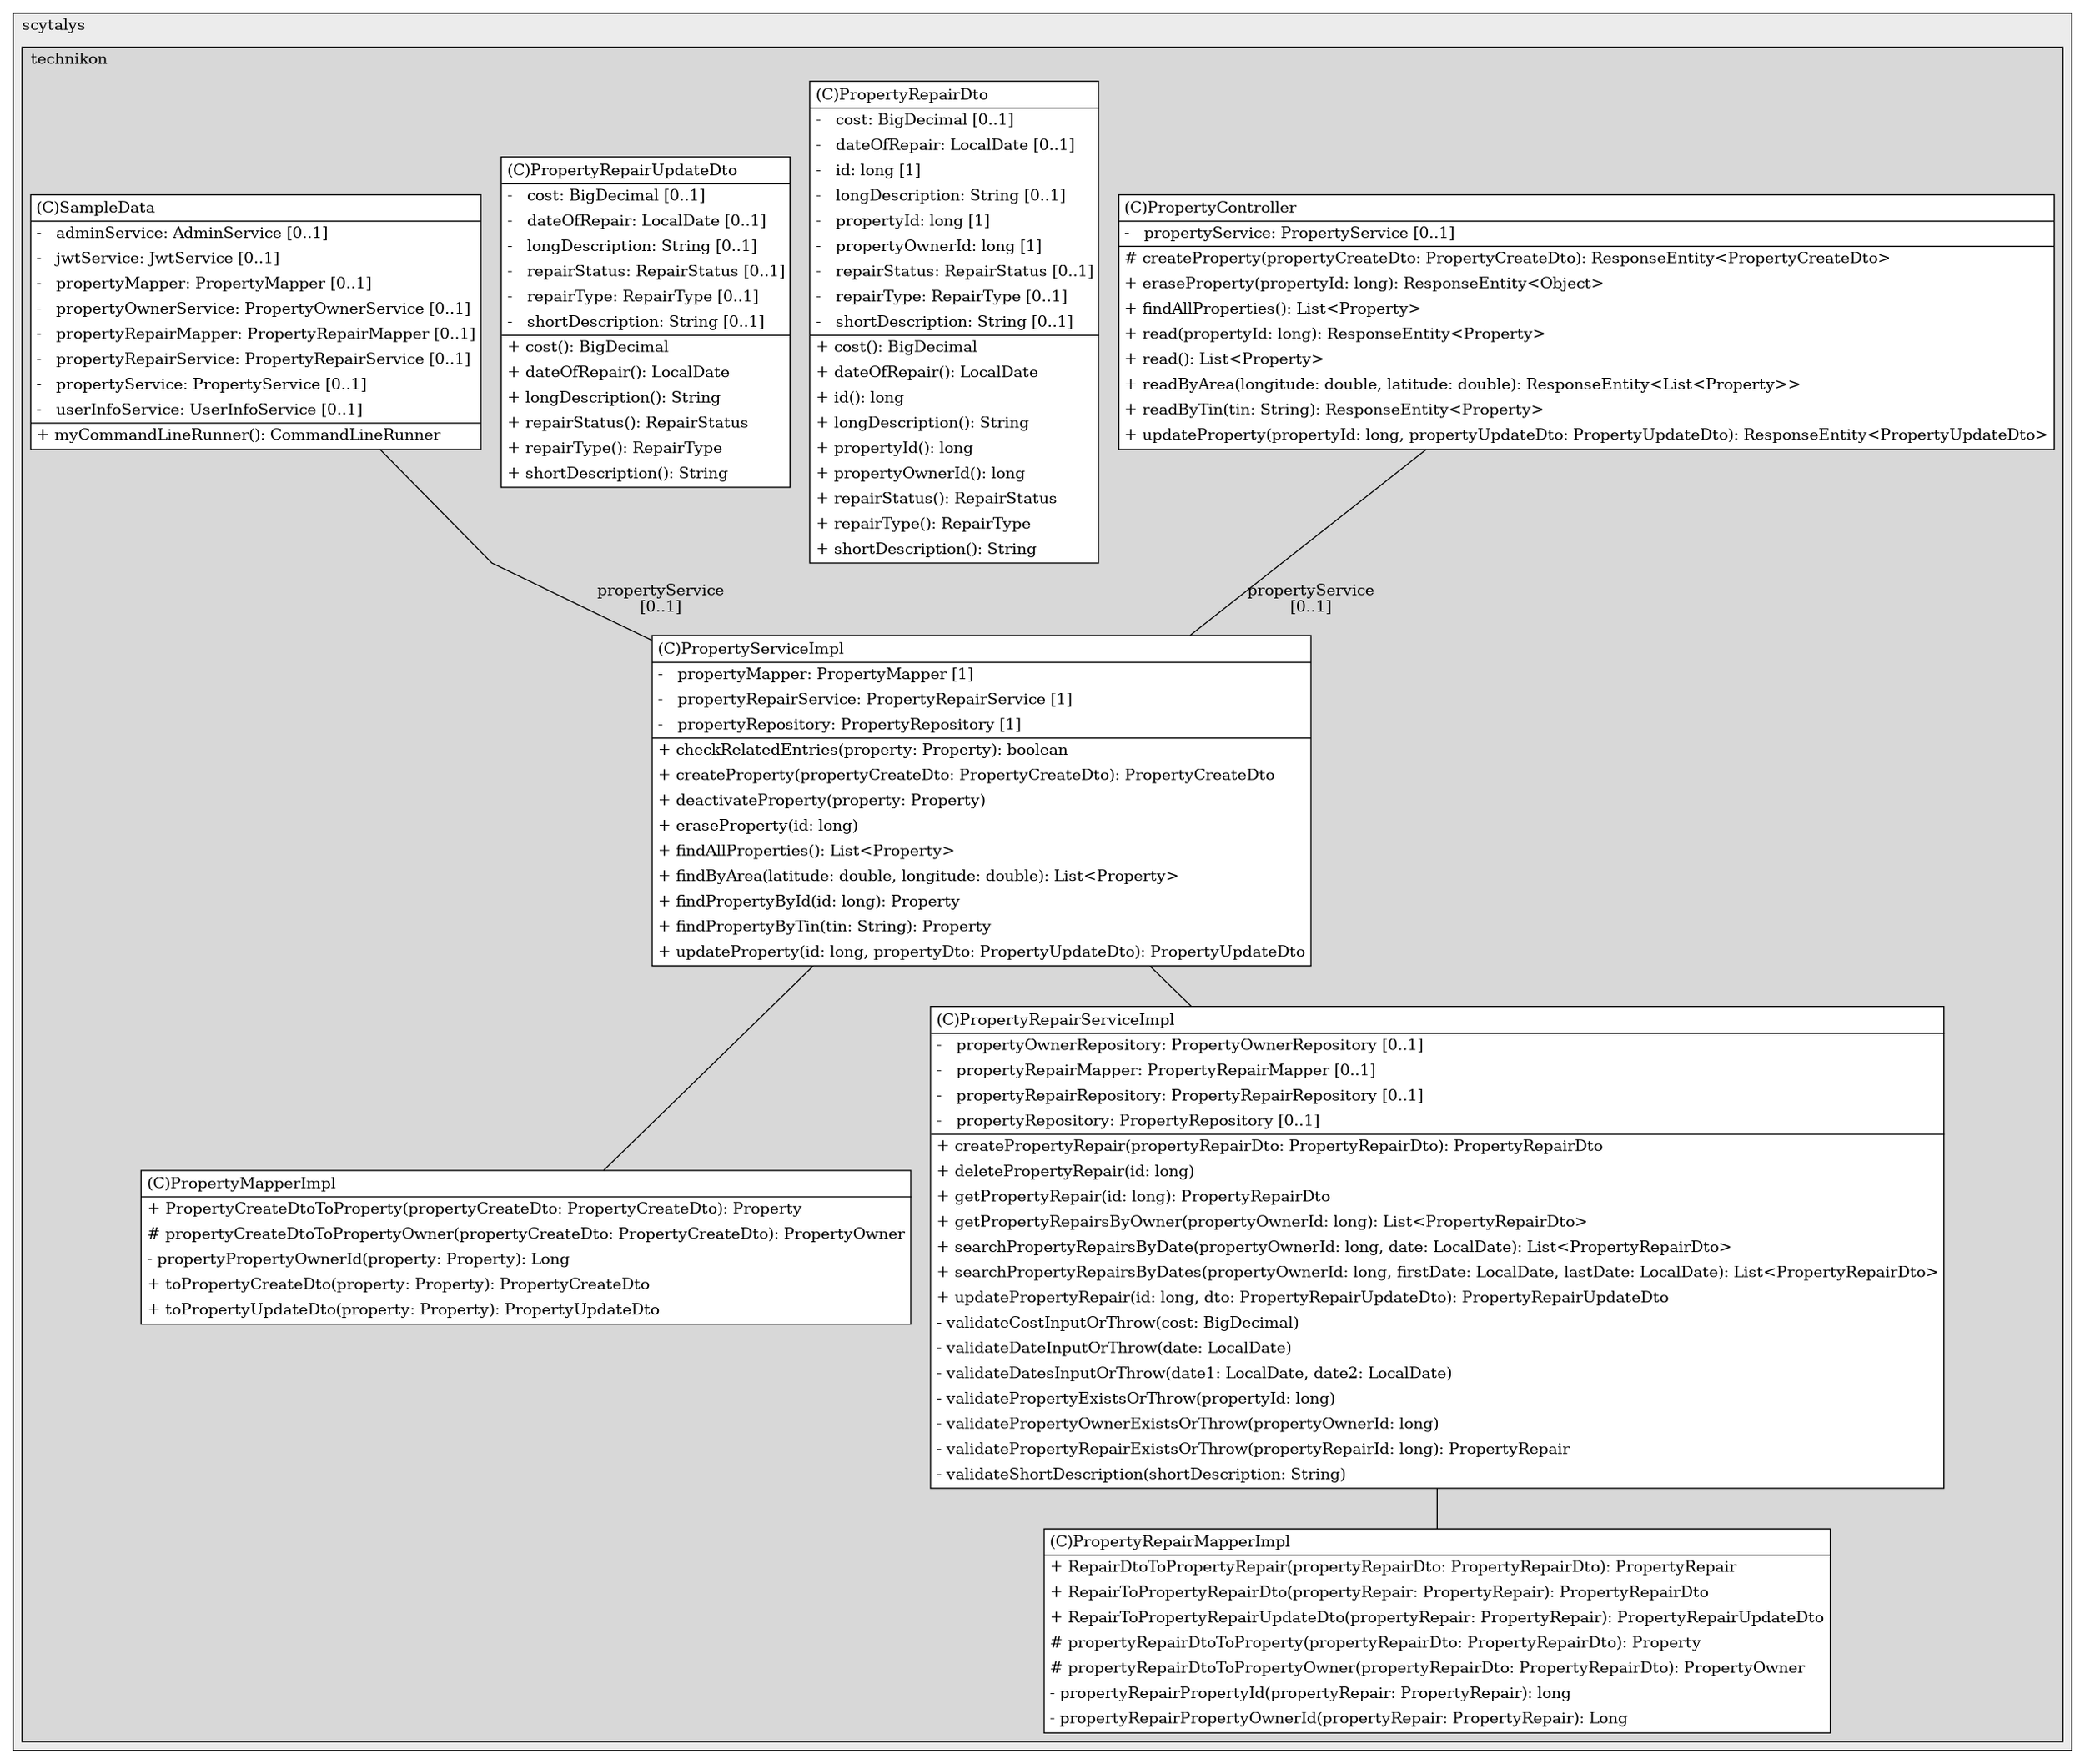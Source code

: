 @startuml

/' diagram meta data start
config=StructureConfiguration;
{
  "projectClassification": {
    "searchMode": "OpenProject", // OpenProject, AllProjects
    "includedProjects": "",
    "pathEndKeywords": "*.impl",
    "isClientPath": "",
    "isClientName": "",
    "isTestPath": "",
    "isTestName": "",
    "isMappingPath": "",
    "isMappingName": "",
    "isDataAccessPath": "",
    "isDataAccessName": "",
    "isDataStructurePath": "",
    "isDataStructureName": "",
    "isInterfaceStructuresPath": "",
    "isInterfaceStructuresName": "",
    "isEntryPointPath": "",
    "isEntryPointName": "",
    "treatFinalFieldsAsMandatory": false
  },
  "graphRestriction": {
    "classPackageExcludeFilter": "",
    "classPackageIncludeFilter": "",
    "classNameExcludeFilter": "",
    "classNameIncludeFilter": "",
    "methodNameExcludeFilter": "",
    "methodNameIncludeFilter": "",
    "removeByInheritance": "", // inheritance/annotation based filtering is done in a second step
    "removeByAnnotation": "",
    "removeByClassPackage": "", // cleanup the graph after inheritance/annotation based filtering is done
    "removeByClassName": "",
    "cutMappings": false,
    "cutEnum": true,
    "cutTests": true,
    "cutClient": true,
    "cutDataAccess": false,
    "cutInterfaceStructures": false,
    "cutDataStructures": false,
    "cutGetterAndSetter": true,
    "cutConstructors": true
  },
  "graphTraversal": {
    "forwardDepth": 6,
    "backwardDepth": 6,
    "classPackageExcludeFilter": "",
    "classPackageIncludeFilter": "",
    "classNameExcludeFilter": "",
    "classNameIncludeFilter": "",
    "methodNameExcludeFilter": "",
    "methodNameIncludeFilter": "",
    "hideMappings": false,
    "hideDataStructures": false,
    "hidePrivateMethods": true,
    "hideInterfaceCalls": true, // indirection: implementation -> interface (is hidden) -> implementation
    "onlyShowApplicationEntryPoints": false, // root node is included
    "useMethodCallsForStructureDiagram": "ForwardOnly" // ForwardOnly, BothDirections, No
  },
  "details": {
    "aggregation": "GroupByClass", // ByClass, GroupByClass, None
    "showClassGenericTypes": true,
    "showMethods": true,
    "showMethodParameterNames": true,
    "showMethodParameterTypes": true,
    "showMethodReturnType": true,
    "showPackageLevels": 2,
    "showDetailedClassStructure": true
  },
  "rootClass": "com.scytalys.technikon.service.impl.PropertyServiceImpl",
  "extensionCallbackMethod": "" // qualified.class.name#methodName - signature: public static String method(String)
}
diagram meta data end '/



digraph g {
    rankdir="TB"
    splines=polyline
    

'nodes 
subgraph cluster_197470096 { 
   	label=scytalys
	labeljust=l
	fillcolor="#ececec"
	style=filled
   
   subgraph cluster_882458853 { 
   	label=technikon
	labeljust=l
	fillcolor="#d8d8d8"
	style=filled
   
   PropertyController931943586[
	label=<<TABLE BORDER="1" CELLBORDER="0" CELLPADDING="4" CELLSPACING="0">
<TR><TD ALIGN="LEFT" >(C)PropertyController</TD></TR>
<HR/>
<TR><TD ALIGN="LEFT" >-   propertyService: PropertyService [0..1]</TD></TR>
<HR/>
<TR><TD ALIGN="LEFT" ># createProperty(propertyCreateDto: PropertyCreateDto): ResponseEntity&lt;PropertyCreateDto&gt;</TD></TR>
<TR><TD ALIGN="LEFT" >+ eraseProperty(propertyId: long): ResponseEntity&lt;Object&gt;</TD></TR>
<TR><TD ALIGN="LEFT" >+ findAllProperties(): List&lt;Property&gt;</TD></TR>
<TR><TD ALIGN="LEFT" >+ read(propertyId: long): ResponseEntity&lt;Property&gt;</TD></TR>
<TR><TD ALIGN="LEFT" >+ read(): List&lt;Property&gt;</TD></TR>
<TR><TD ALIGN="LEFT" >+ readByArea(longitude: double, latitude: double): ResponseEntity&lt;List&lt;Property&gt;&gt;</TD></TR>
<TR><TD ALIGN="LEFT" >+ readByTin(tin: String): ResponseEntity&lt;Property&gt;</TD></TR>
<TR><TD ALIGN="LEFT" >+ updateProperty(propertyId: long, propertyUpdateDto: PropertyUpdateDto): ResponseEntity&lt;PropertyUpdateDto&gt;</TD></TR>
</TABLE>>
	style=filled
	margin=0
	shape=plaintext
	fillcolor="#FFFFFF"
];

PropertyMapperImpl219619911[
	label=<<TABLE BORDER="1" CELLBORDER="0" CELLPADDING="4" CELLSPACING="0">
<TR><TD ALIGN="LEFT" >(C)PropertyMapperImpl</TD></TR>
<HR/>
<TR><TD ALIGN="LEFT" >+ PropertyCreateDtoToProperty(propertyCreateDto: PropertyCreateDto): Property</TD></TR>
<TR><TD ALIGN="LEFT" ># propertyCreateDtoToPropertyOwner(propertyCreateDto: PropertyCreateDto): PropertyOwner</TD></TR>
<TR><TD ALIGN="LEFT" >- propertyPropertyOwnerId(property: Property): Long</TD></TR>
<TR><TD ALIGN="LEFT" >+ toPropertyCreateDto(property: Property): PropertyCreateDto</TD></TR>
<TR><TD ALIGN="LEFT" >+ toPropertyUpdateDto(property: Property): PropertyUpdateDto</TD></TR>
</TABLE>>
	style=filled
	margin=0
	shape=plaintext
	fillcolor="#FFFFFF"
];

PropertyRepairDto26060674[
	label=<<TABLE BORDER="1" CELLBORDER="0" CELLPADDING="4" CELLSPACING="0">
<TR><TD ALIGN="LEFT" >(C)PropertyRepairDto</TD></TR>
<HR/>
<TR><TD ALIGN="LEFT" >-   cost: BigDecimal [0..1]</TD></TR>
<TR><TD ALIGN="LEFT" >-   dateOfRepair: LocalDate [0..1]</TD></TR>
<TR><TD ALIGN="LEFT" >-   id: long [1]</TD></TR>
<TR><TD ALIGN="LEFT" >-   longDescription: String [0..1]</TD></TR>
<TR><TD ALIGN="LEFT" >-   propertyId: long [1]</TD></TR>
<TR><TD ALIGN="LEFT" >-   propertyOwnerId: long [1]</TD></TR>
<TR><TD ALIGN="LEFT" >-   repairStatus: RepairStatus [0..1]</TD></TR>
<TR><TD ALIGN="LEFT" >-   repairType: RepairType [0..1]</TD></TR>
<TR><TD ALIGN="LEFT" >-   shortDescription: String [0..1]</TD></TR>
<HR/>
<TR><TD ALIGN="LEFT" >+ cost(): BigDecimal</TD></TR>
<TR><TD ALIGN="LEFT" >+ dateOfRepair(): LocalDate</TD></TR>
<TR><TD ALIGN="LEFT" >+ id(): long</TD></TR>
<TR><TD ALIGN="LEFT" >+ longDescription(): String</TD></TR>
<TR><TD ALIGN="LEFT" >+ propertyId(): long</TD></TR>
<TR><TD ALIGN="LEFT" >+ propertyOwnerId(): long</TD></TR>
<TR><TD ALIGN="LEFT" >+ repairStatus(): RepairStatus</TD></TR>
<TR><TD ALIGN="LEFT" >+ repairType(): RepairType</TD></TR>
<TR><TD ALIGN="LEFT" >+ shortDescription(): String</TD></TR>
</TABLE>>
	style=filled
	margin=0
	shape=plaintext
	fillcolor="#FFFFFF"
];

PropertyRepairMapperImpl219619911[
	label=<<TABLE BORDER="1" CELLBORDER="0" CELLPADDING="4" CELLSPACING="0">
<TR><TD ALIGN="LEFT" >(C)PropertyRepairMapperImpl</TD></TR>
<HR/>
<TR><TD ALIGN="LEFT" >+ RepairDtoToPropertyRepair(propertyRepairDto: PropertyRepairDto): PropertyRepair</TD></TR>
<TR><TD ALIGN="LEFT" >+ RepairToPropertyRepairDto(propertyRepair: PropertyRepair): PropertyRepairDto</TD></TR>
<TR><TD ALIGN="LEFT" >+ RepairToPropertyRepairUpdateDto(propertyRepair: PropertyRepair): PropertyRepairUpdateDto</TD></TR>
<TR><TD ALIGN="LEFT" ># propertyRepairDtoToProperty(propertyRepairDto: PropertyRepairDto): Property</TD></TR>
<TR><TD ALIGN="LEFT" ># propertyRepairDtoToPropertyOwner(propertyRepairDto: PropertyRepairDto): PropertyOwner</TD></TR>
<TR><TD ALIGN="LEFT" >- propertyRepairPropertyId(propertyRepair: PropertyRepair): long</TD></TR>
<TR><TD ALIGN="LEFT" >- propertyRepairPropertyOwnerId(propertyRepair: PropertyRepair): Long</TD></TR>
</TABLE>>
	style=filled
	margin=0
	shape=plaintext
	fillcolor="#FFFFFF"
];

PropertyRepairServiceImpl124484289[
	label=<<TABLE BORDER="1" CELLBORDER="0" CELLPADDING="4" CELLSPACING="0">
<TR><TD ALIGN="LEFT" >(C)PropertyRepairServiceImpl</TD></TR>
<HR/>
<TR><TD ALIGN="LEFT" >-   propertyOwnerRepository: PropertyOwnerRepository [0..1]</TD></TR>
<TR><TD ALIGN="LEFT" >-   propertyRepairMapper: PropertyRepairMapper [0..1]</TD></TR>
<TR><TD ALIGN="LEFT" >-   propertyRepairRepository: PropertyRepairRepository [0..1]</TD></TR>
<TR><TD ALIGN="LEFT" >-   propertyRepository: PropertyRepository [0..1]</TD></TR>
<HR/>
<TR><TD ALIGN="LEFT" >+ createPropertyRepair(propertyRepairDto: PropertyRepairDto): PropertyRepairDto</TD></TR>
<TR><TD ALIGN="LEFT" >+ deletePropertyRepair(id: long)</TD></TR>
<TR><TD ALIGN="LEFT" >+ getPropertyRepair(id: long): PropertyRepairDto</TD></TR>
<TR><TD ALIGN="LEFT" >+ getPropertyRepairsByOwner(propertyOwnerId: long): List&lt;PropertyRepairDto&gt;</TD></TR>
<TR><TD ALIGN="LEFT" >+ searchPropertyRepairsByDate(propertyOwnerId: long, date: LocalDate): List&lt;PropertyRepairDto&gt;</TD></TR>
<TR><TD ALIGN="LEFT" >+ searchPropertyRepairsByDates(propertyOwnerId: long, firstDate: LocalDate, lastDate: LocalDate): List&lt;PropertyRepairDto&gt;</TD></TR>
<TR><TD ALIGN="LEFT" >+ updatePropertyRepair(id: long, dto: PropertyRepairUpdateDto): PropertyRepairUpdateDto</TD></TR>
<TR><TD ALIGN="LEFT" >- validateCostInputOrThrow(cost: BigDecimal)</TD></TR>
<TR><TD ALIGN="LEFT" >- validateDateInputOrThrow(date: LocalDate)</TD></TR>
<TR><TD ALIGN="LEFT" >- validateDatesInputOrThrow(date1: LocalDate, date2: LocalDate)</TD></TR>
<TR><TD ALIGN="LEFT" >- validatePropertyExistsOrThrow(propertyId: long)</TD></TR>
<TR><TD ALIGN="LEFT" >- validatePropertyOwnerExistsOrThrow(propertyOwnerId: long)</TD></TR>
<TR><TD ALIGN="LEFT" >- validatePropertyRepairExistsOrThrow(propertyRepairId: long): PropertyRepair</TD></TR>
<TR><TD ALIGN="LEFT" >- validateShortDescription(shortDescription: String)</TD></TR>
</TABLE>>
	style=filled
	margin=0
	shape=plaintext
	fillcolor="#FFFFFF"
];

PropertyRepairUpdateDto26060674[
	label=<<TABLE BORDER="1" CELLBORDER="0" CELLPADDING="4" CELLSPACING="0">
<TR><TD ALIGN="LEFT" >(C)PropertyRepairUpdateDto</TD></TR>
<HR/>
<TR><TD ALIGN="LEFT" >-   cost: BigDecimal [0..1]</TD></TR>
<TR><TD ALIGN="LEFT" >-   dateOfRepair: LocalDate [0..1]</TD></TR>
<TR><TD ALIGN="LEFT" >-   longDescription: String [0..1]</TD></TR>
<TR><TD ALIGN="LEFT" >-   repairStatus: RepairStatus [0..1]</TD></TR>
<TR><TD ALIGN="LEFT" >-   repairType: RepairType [0..1]</TD></TR>
<TR><TD ALIGN="LEFT" >-   shortDescription: String [0..1]</TD></TR>
<HR/>
<TR><TD ALIGN="LEFT" >+ cost(): BigDecimal</TD></TR>
<TR><TD ALIGN="LEFT" >+ dateOfRepair(): LocalDate</TD></TR>
<TR><TD ALIGN="LEFT" >+ longDescription(): String</TD></TR>
<TR><TD ALIGN="LEFT" >+ repairStatus(): RepairStatus</TD></TR>
<TR><TD ALIGN="LEFT" >+ repairType(): RepairType</TD></TR>
<TR><TD ALIGN="LEFT" >+ shortDescription(): String</TD></TR>
</TABLE>>
	style=filled
	margin=0
	shape=plaintext
	fillcolor="#FFFFFF"
];

PropertyServiceImpl124484289[
	label=<<TABLE BORDER="1" CELLBORDER="0" CELLPADDING="4" CELLSPACING="0">
<TR><TD ALIGN="LEFT" >(C)PropertyServiceImpl</TD></TR>
<HR/>
<TR><TD ALIGN="LEFT" >-   propertyMapper: PropertyMapper [1]</TD></TR>
<TR><TD ALIGN="LEFT" >-   propertyRepairService: PropertyRepairService [1]</TD></TR>
<TR><TD ALIGN="LEFT" >-   propertyRepository: PropertyRepository [1]</TD></TR>
<HR/>
<TR><TD ALIGN="LEFT" >+ checkRelatedEntries(property: Property): boolean</TD></TR>
<TR><TD ALIGN="LEFT" >+ createProperty(propertyCreateDto: PropertyCreateDto): PropertyCreateDto</TD></TR>
<TR><TD ALIGN="LEFT" >+ deactivateProperty(property: Property)</TD></TR>
<TR><TD ALIGN="LEFT" >+ eraseProperty(id: long)</TD></TR>
<TR><TD ALIGN="LEFT" >+ findAllProperties(): List&lt;Property&gt;</TD></TR>
<TR><TD ALIGN="LEFT" >+ findByArea(latitude: double, longitude: double): List&lt;Property&gt;</TD></TR>
<TR><TD ALIGN="LEFT" >+ findPropertyById(id: long): Property</TD></TR>
<TR><TD ALIGN="LEFT" >+ findPropertyByTin(tin: String): Property</TD></TR>
<TR><TD ALIGN="LEFT" >+ updateProperty(id: long, propertyDto: PropertyUpdateDto): PropertyUpdateDto</TD></TR>
</TABLE>>
	style=filled
	margin=0
	shape=plaintext
	fillcolor="#FFFFFF"
];

SampleData2033362088[
	label=<<TABLE BORDER="1" CELLBORDER="0" CELLPADDING="4" CELLSPACING="0">
<TR><TD ALIGN="LEFT" >(C)SampleData</TD></TR>
<HR/>
<TR><TD ALIGN="LEFT" >-   adminService: AdminService [0..1]</TD></TR>
<TR><TD ALIGN="LEFT" >-   jwtService: JwtService [0..1]</TD></TR>
<TR><TD ALIGN="LEFT" >-   propertyMapper: PropertyMapper [0..1]</TD></TR>
<TR><TD ALIGN="LEFT" >-   propertyOwnerService: PropertyOwnerService [0..1]</TD></TR>
<TR><TD ALIGN="LEFT" >-   propertyRepairMapper: PropertyRepairMapper [0..1]</TD></TR>
<TR><TD ALIGN="LEFT" >-   propertyRepairService: PropertyRepairService [0..1]</TD></TR>
<TR><TD ALIGN="LEFT" >-   propertyService: PropertyService [0..1]</TD></TR>
<TR><TD ALIGN="LEFT" >-   userInfoService: UserInfoService [0..1]</TD></TR>
<HR/>
<TR><TD ALIGN="LEFT" >+ myCommandLineRunner(): CommandLineRunner</TD></TR>
</TABLE>>
	style=filled
	margin=0
	shape=plaintext
	fillcolor="#FFFFFF"
];
} 
} 

'edges    
PropertyController931943586 -> PropertyServiceImpl124484289[label="propertyService
[0..1]", arrowhead=none];
PropertyRepairServiceImpl124484289 -> PropertyRepairMapperImpl219619911[arrowhead=none];
PropertyServiceImpl124484289 -> PropertyMapperImpl219619911[arrowhead=none];
PropertyServiceImpl124484289 -> PropertyRepairServiceImpl124484289[arrowhead=none];
SampleData2033362088 -> PropertyServiceImpl124484289[label="propertyService
[0..1]", arrowhead=none];
    
}
@enduml